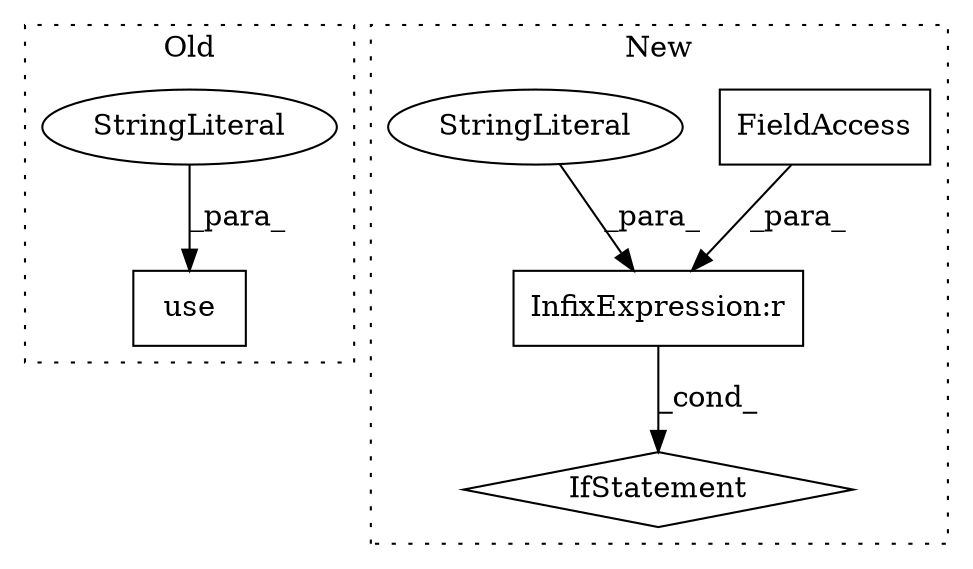 digraph G {
subgraph cluster0 {
1 [label="use" a="32" s="154,163" l="4,1" shape="box"];
5 [label="StringLiteral" a="45" s="158" l="5" shape="ellipse"];
label = "Old";
style="dotted";
}
subgraph cluster1 {
2 [label="IfStatement" a="25" s="11338,11364" l="4,2" shape="diamond"];
3 [label="InfixExpression:r" a="27" s="11350" l="4" shape="box"];
4 [label="FieldAccess" a="22" s="11342" l="8" shape="box"];
6 [label="StringLiteral" a="45" s="11354" l="10" shape="ellipse"];
label = "New";
style="dotted";
}
3 -> 2 [label="_cond_"];
4 -> 3 [label="_para_"];
5 -> 1 [label="_para_"];
6 -> 3 [label="_para_"];
}